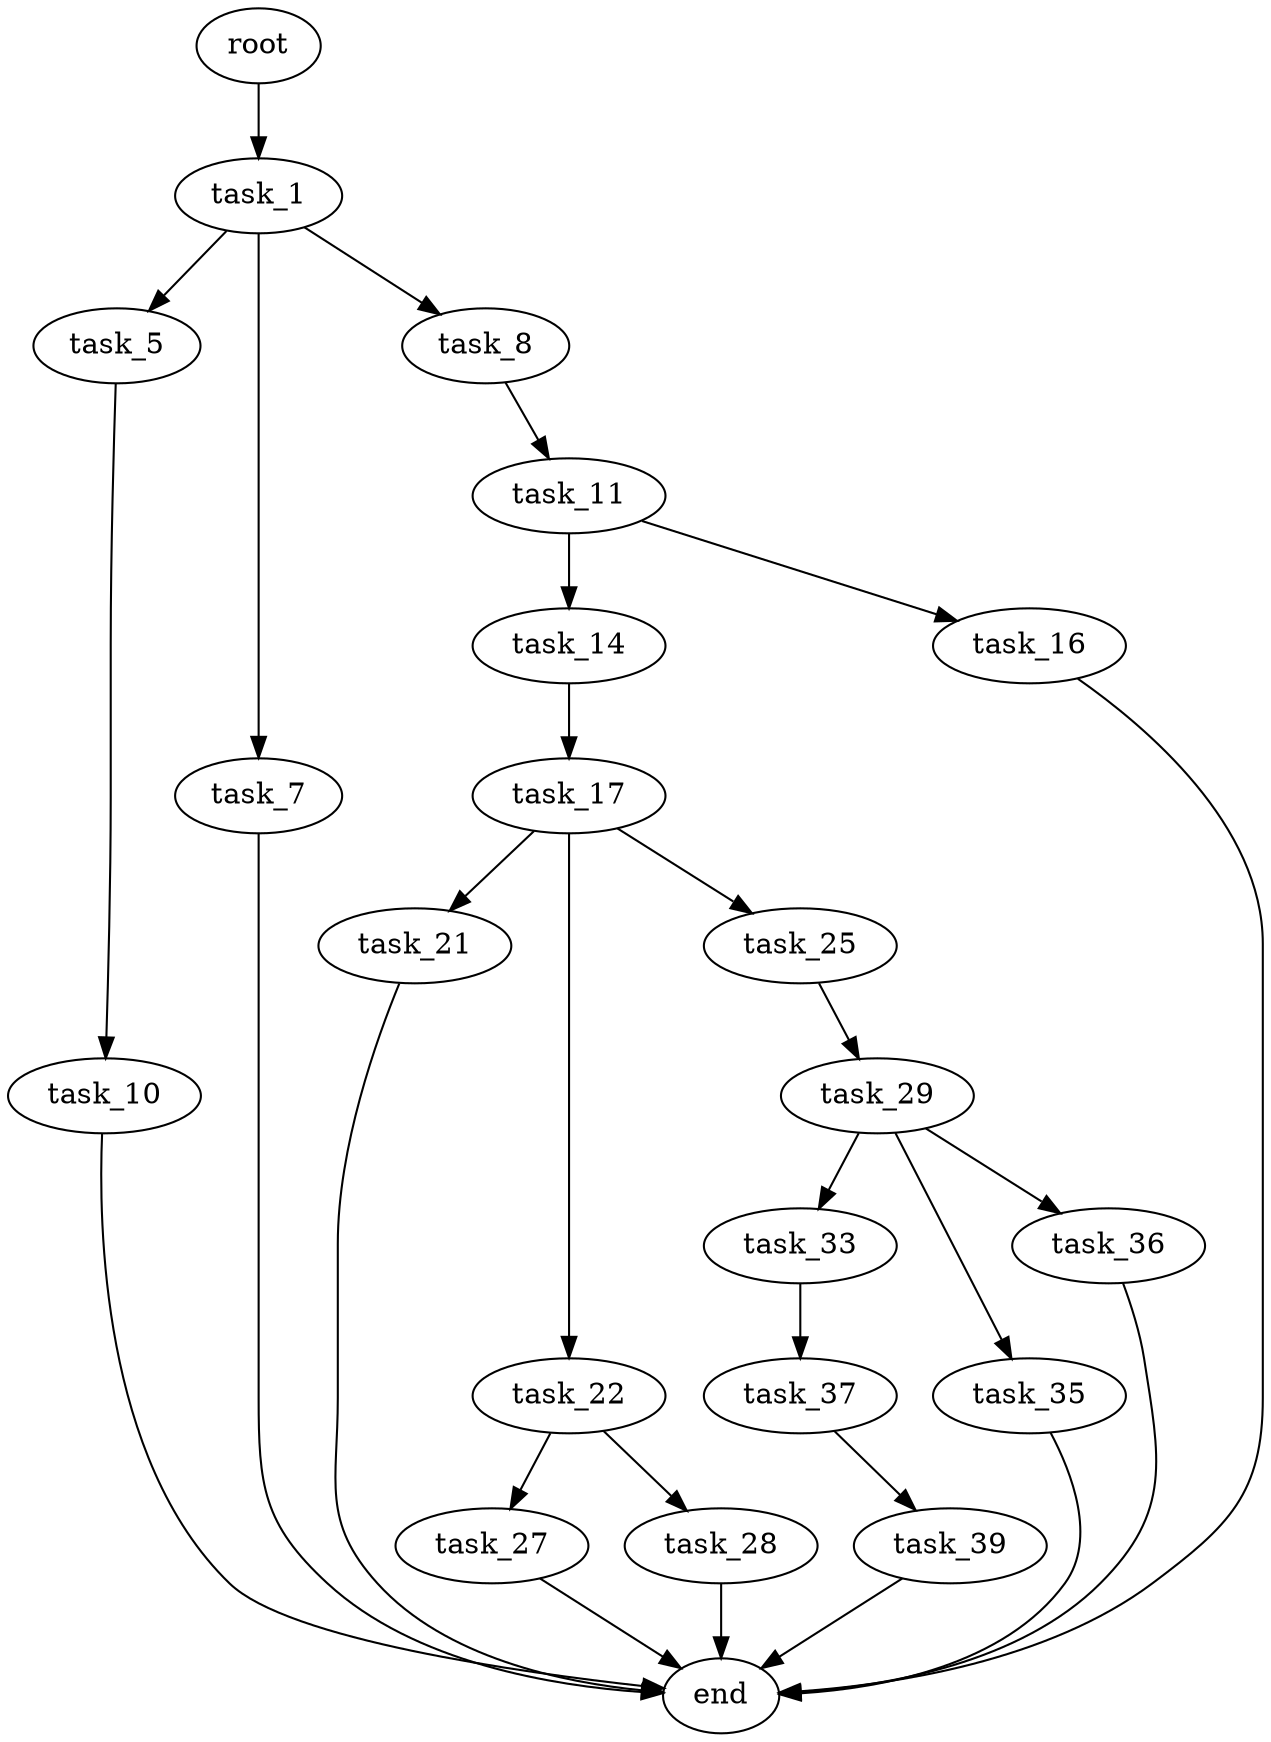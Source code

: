 digraph G {
  root [size="0.000000"];
  task_1 [size="1073741824000.000000"];
  task_5 [size="206166591647.000000"];
  task_7 [size="549755813888.000000"];
  task_8 [size="368293445632.000000"];
  task_10 [size="39953494420.000000"];
  end [size="0.000000"];
  task_11 [size="32368858134.000000"];
  task_14 [size="368293445632.000000"];
  task_16 [size="21056237689.000000"];
  task_17 [size="3293425846.000000"];
  task_21 [size="1980706080.000000"];
  task_22 [size="16263671038.000000"];
  task_25 [size="81490824251.000000"];
  task_27 [size="17224762920.000000"];
  task_28 [size="394606743908.000000"];
  task_29 [size="3044412435.000000"];
  task_33 [size="75927150996.000000"];
  task_35 [size="2871600238.000000"];
  task_36 [size="782757789696.000000"];
  task_37 [size="368293445632.000000"];
  task_39 [size="134217728000.000000"];

  root -> task_1 [size="1.000000"];
  task_1 -> task_5 [size="838860800.000000"];
  task_1 -> task_7 [size="838860800.000000"];
  task_1 -> task_8 [size="838860800.000000"];
  task_5 -> task_10 [size="679477248.000000"];
  task_7 -> end [size="1.000000"];
  task_8 -> task_11 [size="411041792.000000"];
  task_10 -> end [size="1.000000"];
  task_11 -> task_14 [size="536870912.000000"];
  task_11 -> task_16 [size="536870912.000000"];
  task_14 -> task_17 [size="411041792.000000"];
  task_16 -> end [size="1.000000"];
  task_17 -> task_21 [size="75497472.000000"];
  task_17 -> task_22 [size="75497472.000000"];
  task_17 -> task_25 [size="75497472.000000"];
  task_21 -> end [size="1.000000"];
  task_22 -> task_27 [size="301989888.000000"];
  task_22 -> task_28 [size="301989888.000000"];
  task_25 -> task_29 [size="301989888.000000"];
  task_27 -> end [size="1.000000"];
  task_28 -> end [size="1.000000"];
  task_29 -> task_33 [size="134217728.000000"];
  task_29 -> task_35 [size="134217728.000000"];
  task_29 -> task_36 [size="134217728.000000"];
  task_33 -> task_37 [size="75497472.000000"];
  task_35 -> end [size="1.000000"];
  task_36 -> end [size="1.000000"];
  task_37 -> task_39 [size="411041792.000000"];
  task_39 -> end [size="1.000000"];
}
